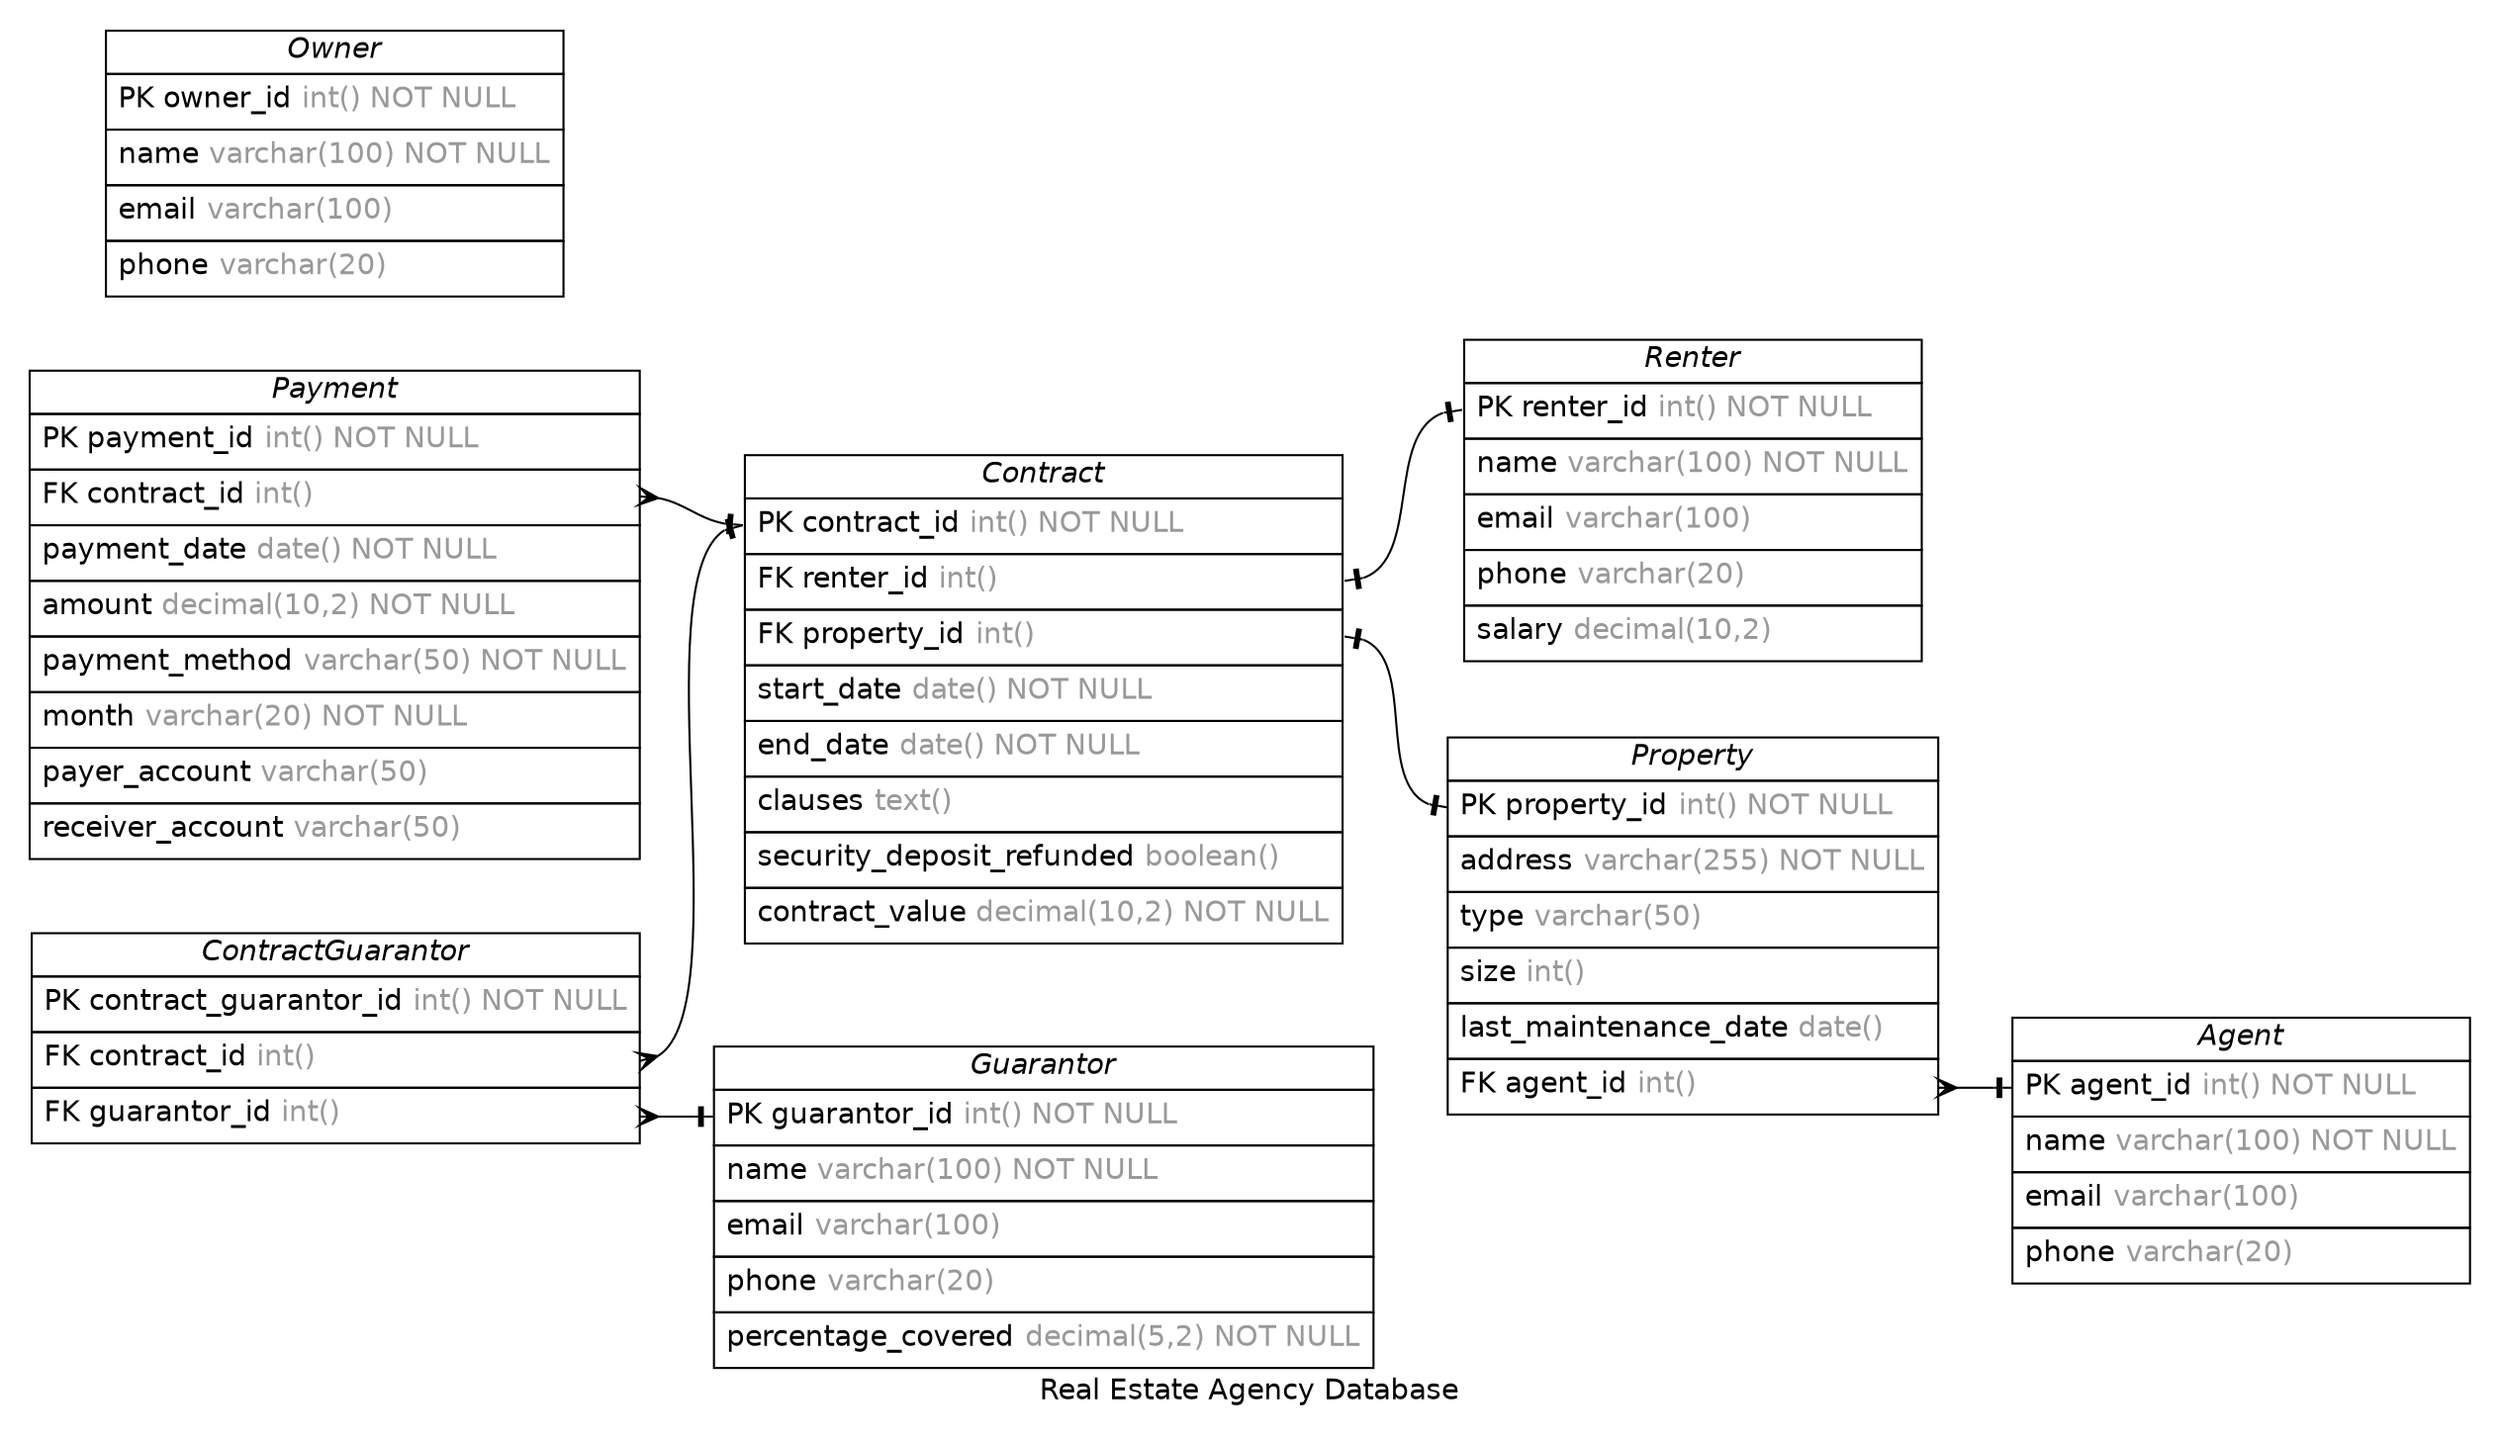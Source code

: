 /* created with ERDot < https://github.com/ehne/ERDot > */
digraph G {
    graph [
        nodesep=0.5;
        rankdir="LR";
        concentrate=true;
        splines="spline";
        fontname="Helvetica";
        pad="0.2,0.2",
        label="Real Estate Agency Database",
        
    ];
    
    node [shape=plain, fontname="Helvetica"];
    edge [
        dir=both,
        fontsize=12,
        arrowsize=0.9,
        penwidth=1.0,
        labelangle=32,
        labeldistance=1.8,
        fontname="Helvetica"
    ];
    
    "Agent" [ label=<
        <table border="0" cellborder="1" cellspacing="0" >
        <tr><td><i>Agent</i></td></tr>
        <tr><td port="agent_id" align="left" cellpadding="5">PK agent_id <font color="grey60">int() NOT NULL</font></td></tr>
        <tr><td port="name" align="left" cellpadding="5">name <font color="grey60">varchar(100) NOT NULL</font></td></tr>
        <tr><td port="email" align="left" cellpadding="5">email <font color="grey60">varchar(100)</font></td></tr>
        <tr><td port="phone" align="left" cellpadding="5">phone <font color="grey60">varchar(20)</font></td></tr>
    </table>>];
    "Property" [ label=<
        <table border="0" cellborder="1" cellspacing="0" >
        <tr><td><i>Property</i></td></tr>
        <tr><td port="property_id" align="left" cellpadding="5">PK property_id <font color="grey60">int() NOT NULL</font></td></tr>
        <tr><td port="address" align="left" cellpadding="5">address <font color="grey60">varchar(255) NOT NULL</font></td></tr>
        <tr><td port="type" align="left" cellpadding="5">type <font color="grey60">varchar(50)</font></td></tr>
        <tr><td port="size" align="left" cellpadding="5">size <font color="grey60">int()</font></td></tr>
        <tr><td port="last_maintenance_date" align="left" cellpadding="5">last_maintenance_date <font color="grey60">date()</font></td></tr>
        <tr><td port="agent_id" align="left" cellpadding="5">FK agent_id <font color="grey60">int()</font></td></tr>
    </table>>];
    "Owner" [ label=<
        <table border="0" cellborder="1" cellspacing="0" >
        <tr><td><i>Owner</i></td></tr>
        <tr><td port="owner_id" align="left" cellpadding="5">PK owner_id <font color="grey60">int() NOT NULL</font></td></tr>
        <tr><td port="name" align="left" cellpadding="5">name <font color="grey60">varchar(100) NOT NULL</font></td></tr>
        <tr><td port="email" align="left" cellpadding="5">email <font color="grey60">varchar(100)</font></td></tr>
        <tr><td port="phone" align="left" cellpadding="5">phone <font color="grey60">varchar(20)</font></td></tr>
    </table>>];
    "Renter" [ label=<
        <table border="0" cellborder="1" cellspacing="0" >
        <tr><td><i>Renter</i></td></tr>
        <tr><td port="renter_id" align="left" cellpadding="5">PK renter_id <font color="grey60">int() NOT NULL</font></td></tr>
        <tr><td port="name" align="left" cellpadding="5">name <font color="grey60">varchar(100) NOT NULL</font></td></tr>
        <tr><td port="email" align="left" cellpadding="5">email <font color="grey60">varchar(100)</font></td></tr>
        <tr><td port="phone" align="left" cellpadding="5">phone <font color="grey60">varchar(20)</font></td></tr>
        <tr><td port="salary" align="left" cellpadding="5">salary <font color="grey60">decimal(10,2)</font></td></tr>
    </table>>];
    "Contract" [ label=<
        <table border="0" cellborder="1" cellspacing="0" >
        <tr><td><i>Contract</i></td></tr>
        <tr><td port="contract_id" align="left" cellpadding="5">PK contract_id <font color="grey60">int() NOT NULL</font></td></tr>
        <tr><td port="renter_id" align="left" cellpadding="5">FK renter_id <font color="grey60">int()</font></td></tr>
        <tr><td port="property_id" align="left" cellpadding="5">FK property_id <font color="grey60">int()</font></td></tr>
        <tr><td port="start_date" align="left" cellpadding="5">start_date <font color="grey60">date() NOT NULL</font></td></tr>
        <tr><td port="end_date" align="left" cellpadding="5">end_date <font color="grey60">date() NOT NULL</font></td></tr>
        <tr><td port="clauses" align="left" cellpadding="5">clauses <font color="grey60">text()</font></td></tr>
        <tr><td port="security_deposit_refunded" align="left" cellpadding="5">security_deposit_refunded <font color="grey60">boolean()</font></td></tr>
        <tr><td port="contract_value" align="left" cellpadding="5">contract_value <font color="grey60">decimal(10,2) NOT NULL</font></td></tr>
    </table>>];
    "Payment" [ label=<
        <table border="0" cellborder="1" cellspacing="0" >
        <tr><td><i>Payment</i></td></tr>
        <tr><td port="payment_id" align="left" cellpadding="5">PK payment_id <font color="grey60">int() NOT NULL</font></td></tr>
        <tr><td port="contract_id" align="left" cellpadding="5">FK contract_id <font color="grey60">int()</font></td></tr>
        <tr><td port="payment_date" align="left" cellpadding="5">payment_date <font color="grey60">date() NOT NULL</font></td></tr>
        <tr><td port="amount" align="left" cellpadding="5">amount <font color="grey60">decimal(10,2) NOT NULL</font></td></tr>
        <tr><td port="payment_method" align="left" cellpadding="5">payment_method <font color="grey60">varchar(50) NOT NULL</font></td></tr>
        <tr><td port="month" align="left" cellpadding="5">month <font color="grey60">varchar(20) NOT NULL</font></td></tr>
        <tr><td port="payer_account" align="left" cellpadding="5">payer_account <font color="grey60">varchar(50)</font></td></tr>
        <tr><td port="receiver_account" align="left" cellpadding="5">receiver_account <font color="grey60">varchar(50)</font></td></tr>
    </table>>];
    "Guarantor" [ label=<
        <table border="0" cellborder="1" cellspacing="0" >
        <tr><td><i>Guarantor</i></td></tr>
        <tr><td port="guarantor_id" align="left" cellpadding="5">PK guarantor_id <font color="grey60">int() NOT NULL</font></td></tr>
        <tr><td port="name" align="left" cellpadding="5">name <font color="grey60">varchar(100) NOT NULL</font></td></tr>
        <tr><td port="email" align="left" cellpadding="5">email <font color="grey60">varchar(100)</font></td></tr>
        <tr><td port="phone" align="left" cellpadding="5">phone <font color="grey60">varchar(20)</font></td></tr>
        <tr><td port="percentage_covered" align="left" cellpadding="5">percentage_covered <font color="grey60">decimal(5,2) NOT NULL</font></td></tr>
    </table>>];
    "ContractGuarantor" [ label=<
        <table border="0" cellborder="1" cellspacing="0" >
        <tr><td><i>ContractGuarantor</i></td></tr>
        <tr><td port="contract_guarantor_id" align="left" cellpadding="5">PK contract_guarantor_id <font color="grey60">int() NOT NULL</font></td></tr>
        <tr><td port="contract_id" align="left" cellpadding="5">FK contract_id <font color="grey60">int()</font></td></tr>
        <tr><td port="guarantor_id" align="left" cellpadding="5">FK guarantor_id <font color="grey60">int()</font></td></tr>
    </table>>];

    
    "Property":"agent_id"->"Agent":"agent_id" [
        arrowhead=noneotee,

        arrowtail=ocrow,
    ];

    
    "Contract":"renter_id"->"Renter":"renter_id" [
        arrowhead=noneotee,

        arrowtail=noneotee,
    ];

    
    "Contract":"property_id"->"Property":"property_id" [
        arrowhead=noneotee,

        arrowtail=noneotee,
    ];

    
    "Payment":"contract_id"->"Contract":"contract_id" [
        arrowhead=noneotee,

        arrowtail=ocrow,
    ];

    
    "ContractGuarantor":"contract_id"->"Contract":"contract_id" [
        arrowhead=noneotee,

        arrowtail=ocrow,
    ];

    
    "ContractGuarantor":"guarantor_id"->"Guarantor":"guarantor_id" [
        arrowhead=noneotee,

        arrowtail=ocrow,
    ];



    

}
